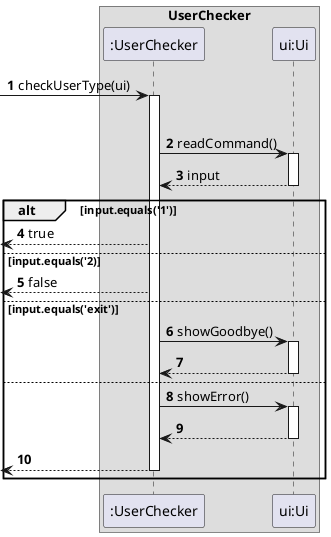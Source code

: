 @startuml
'https://plantuml.com/sequence-diagram

autonumber

box UserChecker
-> ":UserChecker" : checkUserType(ui)
loop true
    activate ":UserChecker"

    ":UserChecker" -> "ui:Ui" : readCommand()
    activate "ui:Ui"
    "ui:Ui" --> ":UserChecker": input
    deactivate "ui:Ui"
    alt input.equals('1')
        <-- ":UserChecker":true
    else input.equals('2)
        <-- ":UserChecker":false
    else input.equals('exit')
        ":UserChecker" -> "ui:Ui" : showGoodbye()
        activate "ui:Ui"
        "ui:Ui" --> ":UserChecker"
        deactivate "ui:Ui"
    else
        ":UserChecker" -> "ui:Ui" : showError()
        activate "ui:Ui"
        "ui:Ui" --> ":UserChecker"
        deactivate "ui:Ui"

    <-- ":UserChecker"
    deactivate ":UserChecker"
end
@enduml
